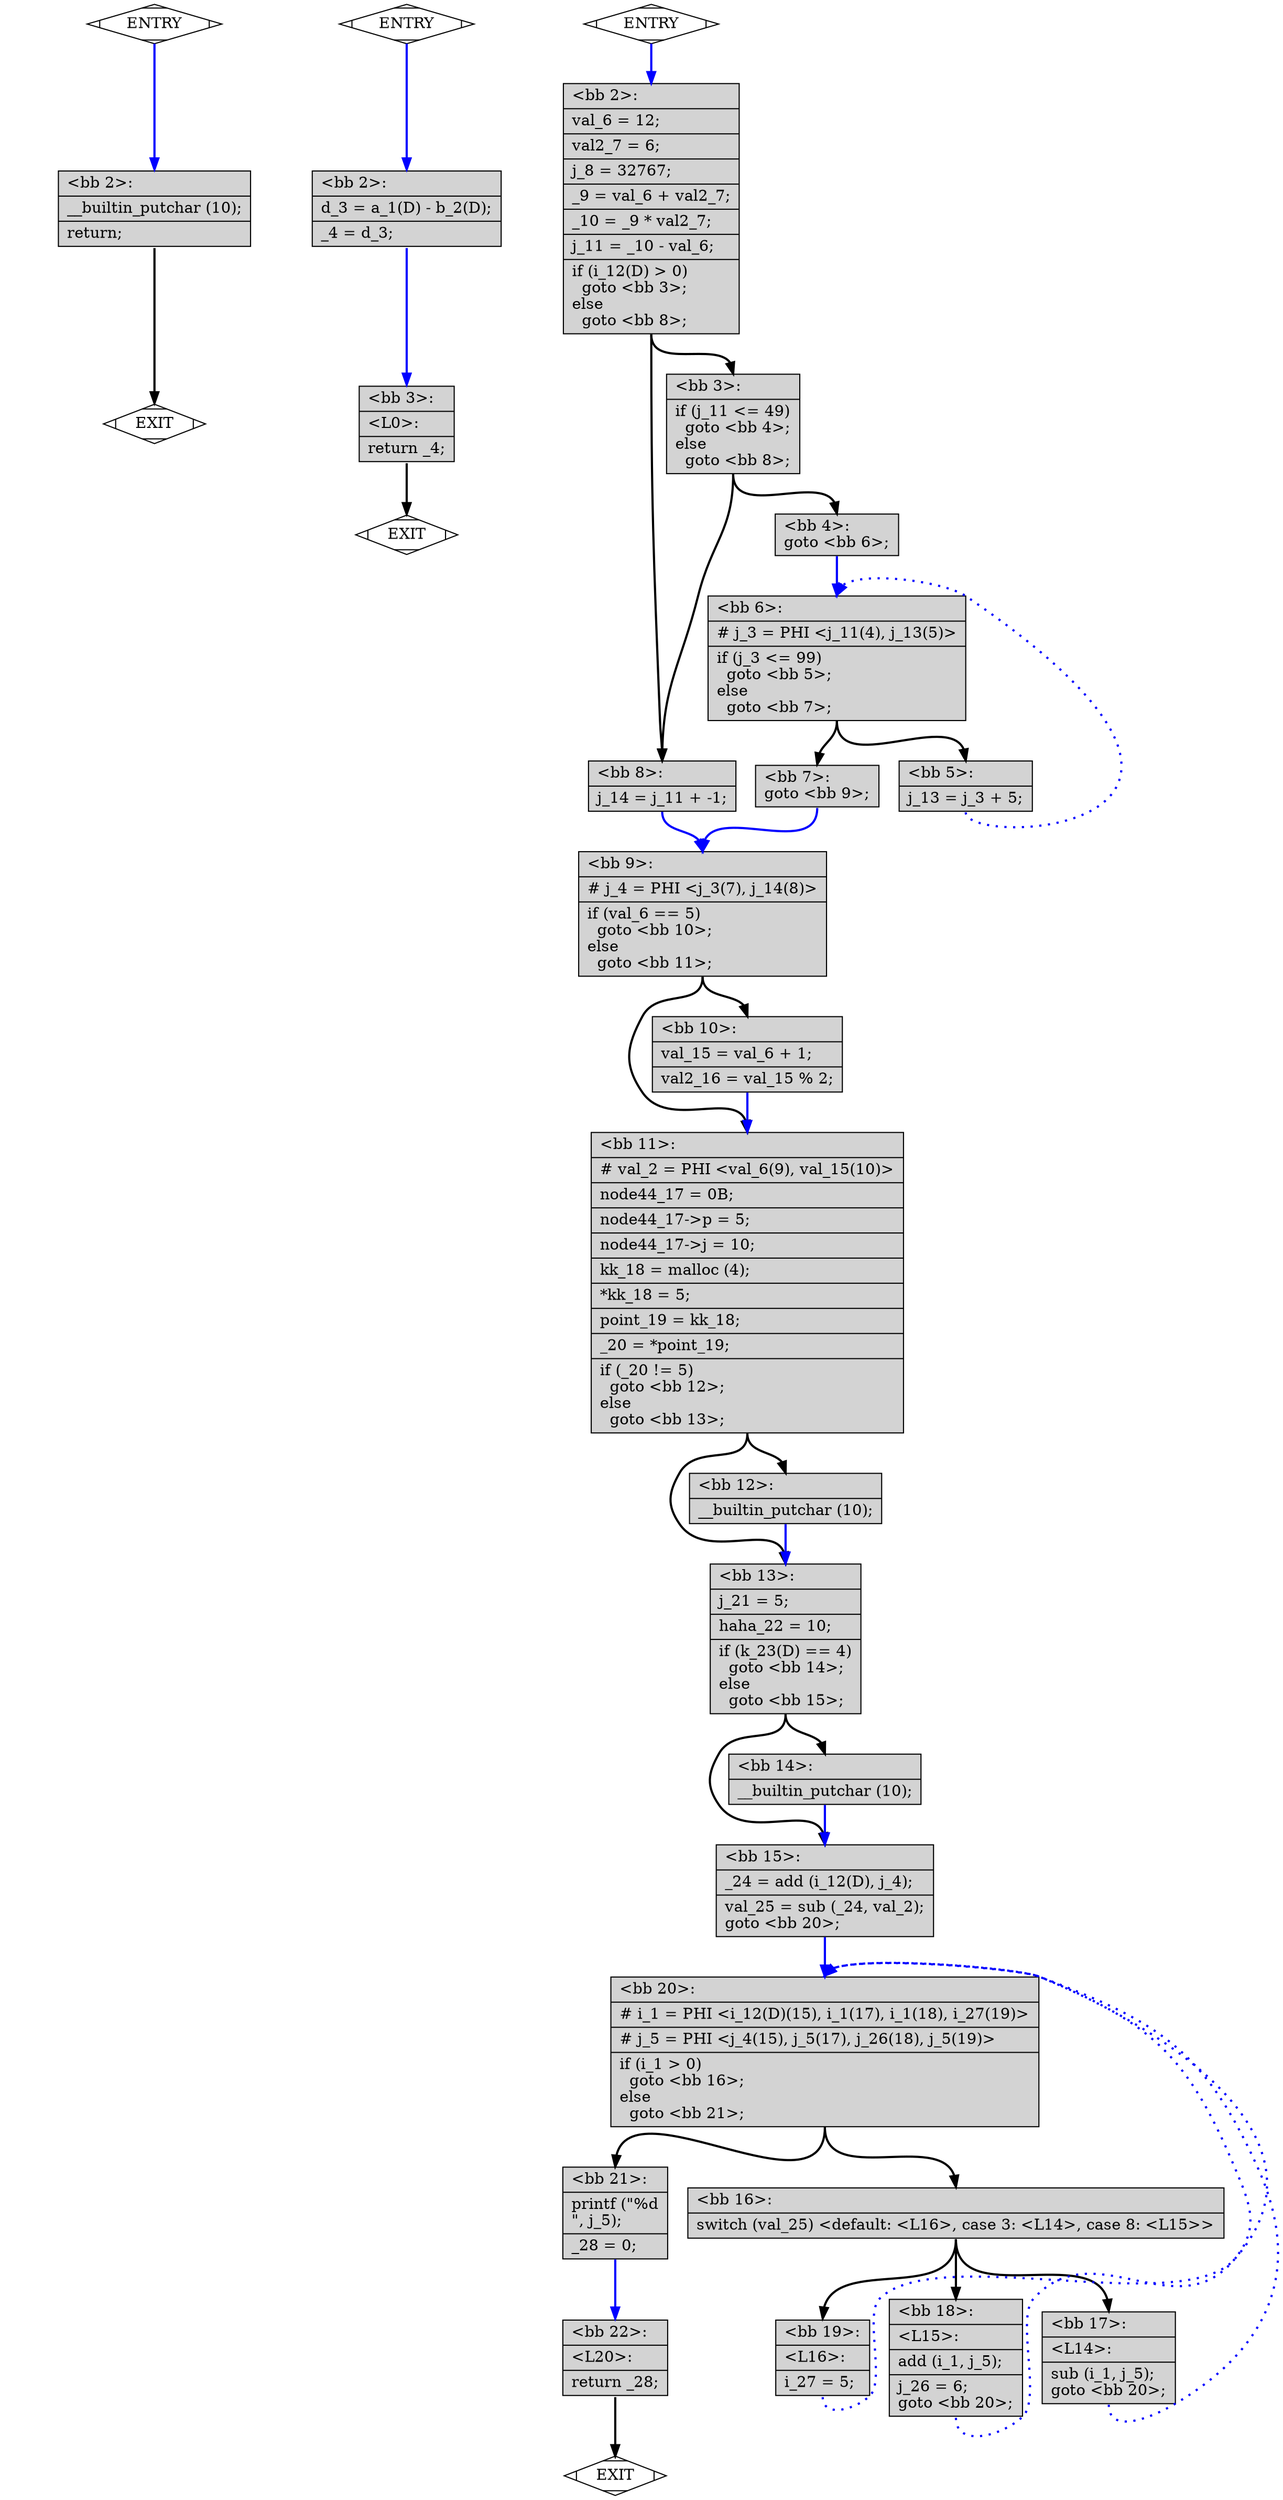 digraph "intervaltest.c.016t.ssa" {
overlap=false;
subgraph "add" {
	color="black";
	label="add";
	fn_2_basic_block_1 [shape=Mdiamond,style=filled,fillcolor=white,label="EXIT"];

	fn_2_basic_block_2 [shape=record,style=filled,fillcolor=lightgrey,label="{\<bb\ 2\>:\l\
|__builtin_putchar\ (10);\l\
|return;\l\
}"];

	fn_2_basic_block_0 [shape=Mdiamond,style=filled,fillcolor=white,label="ENTRY"];

	fn_2_basic_block_0:s -> fn_2_basic_block_2:n [style="solid,bold",color=blue,weight=100,constraint=true];
	fn_2_basic_block_2:s -> fn_2_basic_block_1:n [style="solid,bold",color=black,weight=10,constraint=true];
	fn_2_basic_block_0:s -> fn_2_basic_block_1:n [style="invis",constraint=true];
}
subgraph "sub" {
	color="black";
	label="sub";
	fn_3_basic_block_1 [shape=Mdiamond,style=filled,fillcolor=white,label="EXIT"];

	fn_3_basic_block_2 [shape=record,style=filled,fillcolor=lightgrey,label="{\<bb\ 2\>:\l\
|d_3\ =\ a_1(D)\ -\ b_2(D);\l\
|_4\ =\ d_3;\l\
}"];

	fn_3_basic_block_3 [shape=record,style=filled,fillcolor=lightgrey,label="{\<bb\ 3\>:\l\
|\<L0\>:\l\
|return\ _4;\l\
}"];

	fn_3_basic_block_0 [shape=Mdiamond,style=filled,fillcolor=white,label="ENTRY"];

	fn_3_basic_block_0:s -> fn_3_basic_block_2:n [style="solid,bold",color=blue,weight=100,constraint=true];
	fn_3_basic_block_2:s -> fn_3_basic_block_3:n [style="solid,bold",color=blue,weight=100,constraint=true];
	fn_3_basic_block_3:s -> fn_3_basic_block_1:n [style="solid,bold",color=black,weight=10,constraint=true];
	fn_3_basic_block_0:s -> fn_3_basic_block_1:n [style="invis",constraint=true];
}
subgraph "main" {
	color="black";
	label="main";
	fn_4_basic_block_1 [shape=Mdiamond,style=filled,fillcolor=white,label="EXIT"];

	fn_4_basic_block_2 [shape=record,style=filled,fillcolor=lightgrey,label="{\<bb\ 2\>:\l\
|val_6\ =\ 12;\l\
|val2_7\ =\ 6;\l\
|j_8\ =\ 32767;\l\
|_9\ =\ val_6\ +\ val2_7;\l\
|_10\ =\ _9\ *\ val2_7;\l\
|j_11\ =\ _10\ -\ val_6;\l\
|if\ (i_12(D)\ \>\ 0)\l\
\ \ goto\ \<bb\ 3\>;\l\
else\l\
\ \ goto\ \<bb\ 8\>;\l\
}"];

	fn_4_basic_block_3 [shape=record,style=filled,fillcolor=lightgrey,label="{\<bb\ 3\>:\l\
|if\ (j_11\ \<=\ 49)\l\
\ \ goto\ \<bb\ 4\>;\l\
else\l\
\ \ goto\ \<bb\ 8\>;\l\
}"];

	fn_4_basic_block_8 [shape=record,style=filled,fillcolor=lightgrey,label="{\<bb\ 8\>:\l\
|j_14\ =\ j_11\ +\ -1;\l\
}"];

	fn_4_basic_block_4 [shape=record,style=filled,fillcolor=lightgrey,label="{\<bb\ 4\>:\l\
goto\ \<bb\ 6\>;\l\
}"];

	fn_4_basic_block_6 [shape=record,style=filled,fillcolor=lightgrey,label="{\<bb\ 6\>:\l\
|#\ j_3\ =\ PHI\ \<j_11(4),\ j_13(5)\>\l\
|if\ (j_3\ \<=\ 99)\l\
\ \ goto\ \<bb\ 5\>;\l\
else\l\
\ \ goto\ \<bb\ 7\>;\l\
}"];

	fn_4_basic_block_7 [shape=record,style=filled,fillcolor=lightgrey,label="{\<bb\ 7\>:\l\
goto\ \<bb\ 9\>;\l\
}"];

	fn_4_basic_block_9 [shape=record,style=filled,fillcolor=lightgrey,label="{\<bb\ 9\>:\l\
|#\ j_4\ =\ PHI\ \<j_3(7),\ j_14(8)\>\l\
|if\ (val_6\ ==\ 5)\l\
\ \ goto\ \<bb\ 10\>;\l\
else\l\
\ \ goto\ \<bb\ 11\>;\l\
}"];

	fn_4_basic_block_10 [shape=record,style=filled,fillcolor=lightgrey,label="{\<bb\ 10\>:\l\
|val_15\ =\ val_6\ +\ 1;\l\
|val2_16\ =\ val_15\ %\ 2;\l\
}"];

	fn_4_basic_block_11 [shape=record,style=filled,fillcolor=lightgrey,label="{\<bb\ 11\>:\l\
|#\ val_2\ =\ PHI\ \<val_6(9),\ val_15(10)\>\l\
|node44_17\ =\ 0B;\l\
|node44_17-\>p\ =\ 5;\l\
|node44_17-\>j\ =\ 10;\l\
|kk_18\ =\ malloc\ (4);\l\
|*kk_18\ =\ 5;\l\
|point_19\ =\ kk_18;\l\
|_20\ =\ *point_19;\l\
|if\ (_20\ !=\ 5)\l\
\ \ goto\ \<bb\ 12\>;\l\
else\l\
\ \ goto\ \<bb\ 13\>;\l\
}"];

	fn_4_basic_block_12 [shape=record,style=filled,fillcolor=lightgrey,label="{\<bb\ 12\>:\l\
|__builtin_putchar\ (10);\l\
}"];

	fn_4_basic_block_13 [shape=record,style=filled,fillcolor=lightgrey,label="{\<bb\ 13\>:\l\
|j_21\ =\ 5;\l\
|haha_22\ =\ 10;\l\
|if\ (k_23(D)\ ==\ 4)\l\
\ \ goto\ \<bb\ 14\>;\l\
else\l\
\ \ goto\ \<bb\ 15\>;\l\
}"];

	fn_4_basic_block_14 [shape=record,style=filled,fillcolor=lightgrey,label="{\<bb\ 14\>:\l\
|__builtin_putchar\ (10);\l\
}"];

	fn_4_basic_block_15 [shape=record,style=filled,fillcolor=lightgrey,label="{\<bb\ 15\>:\l\
|_24\ =\ add\ (i_12(D),\ j_4);\l\
|val_25\ =\ sub\ (_24,\ val_2);\l\
goto\ \<bb\ 20\>;\l\
}"];

	fn_4_basic_block_20 [shape=record,style=filled,fillcolor=lightgrey,label="{\<bb\ 20\>:\l\
|#\ i_1\ =\ PHI\ \<i_12(D)(15),\ i_1(17),\ i_1(18),\ i_27(19)\>\l\
|#\ j_5\ =\ PHI\ \<j_4(15),\ j_5(17),\ j_26(18),\ j_5(19)\>\l\
|if\ (i_1\ \>\ 0)\l\
\ \ goto\ \<bb\ 16\>;\l\
else\l\
\ \ goto\ \<bb\ 21\>;\l\
}"];

	fn_4_basic_block_21 [shape=record,style=filled,fillcolor=lightgrey,label="{\<bb\ 21\>:\l\
|printf\ (\"%d\n\",\ j_5);\l\
|_28\ =\ 0;\l\
}"];

	fn_4_basic_block_22 [shape=record,style=filled,fillcolor=lightgrey,label="{\<bb\ 22\>:\l\
|\<L20\>:\l\
|return\ _28;\l\
}"];

	fn_4_basic_block_16 [shape=record,style=filled,fillcolor=lightgrey,label="{\<bb\ 16\>:\l\
|switch\ (val_25)\ \<default:\ \<L16\>,\ case\ 3:\ \<L14\>,\ case\ 8:\ \<L15\>\>\l\
}"];

	fn_4_basic_block_18 [shape=record,style=filled,fillcolor=lightgrey,label="{\<bb\ 18\>:\l\
|\<L15\>:\l\
|add\ (i_1,\ j_5);\l\
|j_26\ =\ 6;\l\
goto\ \<bb\ 20\>;\l\
}"];

	fn_4_basic_block_17 [shape=record,style=filled,fillcolor=lightgrey,label="{\<bb\ 17\>:\l\
|\<L14\>:\l\
|sub\ (i_1,\ j_5);\l\
goto\ \<bb\ 20\>;\l\
}"];

	fn_4_basic_block_19 [shape=record,style=filled,fillcolor=lightgrey,label="{\<bb\ 19\>:\l\
|\<L16\>:\l\
|i_27\ =\ 5;\l\
}"];

	fn_4_basic_block_5 [shape=record,style=filled,fillcolor=lightgrey,label="{\<bb\ 5\>:\l\
|j_13\ =\ j_3\ +\ 5;\l\
}"];

	fn_4_basic_block_0 [shape=Mdiamond,style=filled,fillcolor=white,label="ENTRY"];

	fn_4_basic_block_0:s -> fn_4_basic_block_2:n [style="solid,bold",color=blue,weight=100,constraint=true];
	fn_4_basic_block_2:s -> fn_4_basic_block_3:n [style="solid,bold",color=black,weight=10,constraint=true];
	fn_4_basic_block_2:s -> fn_4_basic_block_8:n [style="solid,bold",color=black,weight=10,constraint=true];
	fn_4_basic_block_3:s -> fn_4_basic_block_4:n [style="solid,bold",color=black,weight=10,constraint=true];
	fn_4_basic_block_3:s -> fn_4_basic_block_8:n [style="solid,bold",color=black,weight=10,constraint=true];
	fn_4_basic_block_4:s -> fn_4_basic_block_6:n [style="solid,bold",color=blue,weight=100,constraint=true];
	fn_4_basic_block_5:s -> fn_4_basic_block_6:n [style="dotted,bold",color=blue,weight=10,constraint=false];
	fn_4_basic_block_6:s -> fn_4_basic_block_5:n [style="solid,bold",color=black,weight=10,constraint=true];
	fn_4_basic_block_6:s -> fn_4_basic_block_7:n [style="solid,bold",color=black,weight=10,constraint=true];
	fn_4_basic_block_7:s -> fn_4_basic_block_9:n [style="solid,bold",color=blue,weight=100,constraint=true];
	fn_4_basic_block_8:s -> fn_4_basic_block_9:n [style="solid,bold",color=blue,weight=100,constraint=true];
	fn_4_basic_block_9:s -> fn_4_basic_block_10:n [style="solid,bold",color=black,weight=10,constraint=true];
	fn_4_basic_block_9:s -> fn_4_basic_block_11:n [style="solid,bold",color=black,weight=10,constraint=true];
	fn_4_basic_block_10:s -> fn_4_basic_block_11:n [style="solid,bold",color=blue,weight=100,constraint=true];
	fn_4_basic_block_11:s -> fn_4_basic_block_12:n [style="solid,bold",color=black,weight=10,constraint=true];
	fn_4_basic_block_11:s -> fn_4_basic_block_13:n [style="solid,bold",color=black,weight=10,constraint=true];
	fn_4_basic_block_12:s -> fn_4_basic_block_13:n [style="solid,bold",color=blue,weight=100,constraint=true];
	fn_4_basic_block_13:s -> fn_4_basic_block_14:n [style="solid,bold",color=black,weight=10,constraint=true];
	fn_4_basic_block_13:s -> fn_4_basic_block_15:n [style="solid,bold",color=black,weight=10,constraint=true];
	fn_4_basic_block_14:s -> fn_4_basic_block_15:n [style="solid,bold",color=blue,weight=100,constraint=true];
	fn_4_basic_block_15:s -> fn_4_basic_block_20:n [style="solid,bold",color=blue,weight=100,constraint=true];
	fn_4_basic_block_16:s -> fn_4_basic_block_19:n [style="solid,bold",color=black,weight=10,constraint=true];
	fn_4_basic_block_16:s -> fn_4_basic_block_17:n [style="solid,bold",color=black,weight=10,constraint=true];
	fn_4_basic_block_16:s -> fn_4_basic_block_18:n [style="solid,bold",color=black,weight=10,constraint=true];
	fn_4_basic_block_17:s -> fn_4_basic_block_20:n [style="dotted,bold",color=blue,weight=10,constraint=false];
	fn_4_basic_block_18:s -> fn_4_basic_block_20:n [style="dotted,bold",color=blue,weight=10,constraint=false];
	fn_4_basic_block_19:s -> fn_4_basic_block_20:n [style="dotted,bold",color=blue,weight=10,constraint=false];
	fn_4_basic_block_20:s -> fn_4_basic_block_16:n [style="solid,bold",color=black,weight=10,constraint=true];
	fn_4_basic_block_20:s -> fn_4_basic_block_21:n [style="solid,bold",color=black,weight=10,constraint=true];
	fn_4_basic_block_21:s -> fn_4_basic_block_22:n [style="solid,bold",color=blue,weight=100,constraint=true];
	fn_4_basic_block_22:s -> fn_4_basic_block_1:n [style="solid,bold",color=black,weight=10,constraint=true];
	fn_4_basic_block_0:s -> fn_4_basic_block_1:n [style="invis",constraint=true];
}
}
